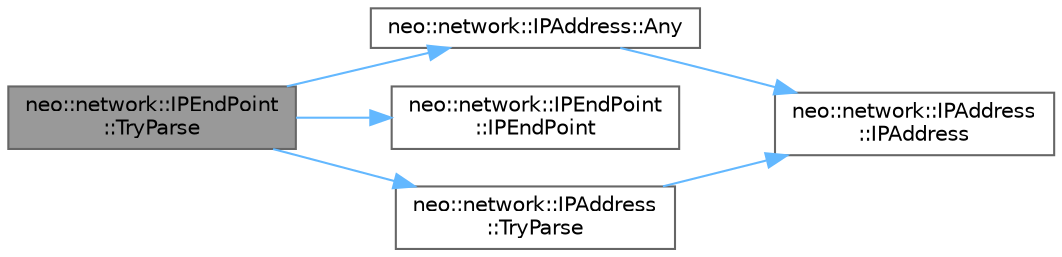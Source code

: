 digraph "neo::network::IPEndPoint::TryParse"
{
 // LATEX_PDF_SIZE
  bgcolor="transparent";
  edge [fontname=Helvetica,fontsize=10,labelfontname=Helvetica,labelfontsize=10];
  node [fontname=Helvetica,fontsize=10,shape=box,height=0.2,width=0.4];
  rankdir="LR";
  Node1 [id="Node000001",label="neo::network::IPEndPoint\l::TryParse",height=0.2,width=0.4,color="gray40", fillcolor="grey60", style="filled", fontcolor="black",tooltip="Tries to parse an IP endpoint string."];
  Node1 -> Node2 [id="edge1_Node000001_Node000002",color="steelblue1",style="solid",tooltip=" "];
  Node2 [id="Node000002",label="neo::network::IPAddress::Any",height=0.2,width=0.4,color="grey40", fillcolor="white", style="filled",URL="$classneo_1_1network_1_1_i_p_address.html#a6c88f7623fed2b8f03de6955feecc47a",tooltip="Gets the any address (0.0.0.0)."];
  Node2 -> Node3 [id="edge2_Node000002_Node000003",color="steelblue1",style="solid",tooltip=" "];
  Node3 [id="Node000003",label="neo::network::IPAddress\l::IPAddress",height=0.2,width=0.4,color="grey40", fillcolor="white", style="filled",URL="$classneo_1_1network_1_1_i_p_address.html#af3841f07eb754ead04973a5b6bb9afba",tooltip="Constructs an empty IPAddress."];
  Node1 -> Node4 [id="edge3_Node000001_Node000004",color="steelblue1",style="solid",tooltip=" "];
  Node4 [id="Node000004",label="neo::network::IPEndPoint\l::IPEndPoint",height=0.2,width=0.4,color="grey40", fillcolor="white", style="filled",URL="$classneo_1_1network_1_1_i_p_end_point.html#a3f3041858fe7612148a0bff73a45136f",tooltip="Constructs an empty IPEndPoint."];
  Node1 -> Node5 [id="edge4_Node000001_Node000005",color="steelblue1",style="solid",tooltip=" "];
  Node5 [id="Node000005",label="neo::network::IPAddress\l::TryParse",height=0.2,width=0.4,color="grey40", fillcolor="white", style="filled",URL="$classneo_1_1network_1_1_i_p_address.html#acd99b489199839e45dac01d20cbcef64",tooltip="Tries to parse an IP address string."];
  Node5 -> Node3 [id="edge5_Node000005_Node000003",color="steelblue1",style="solid",tooltip=" "];
}
